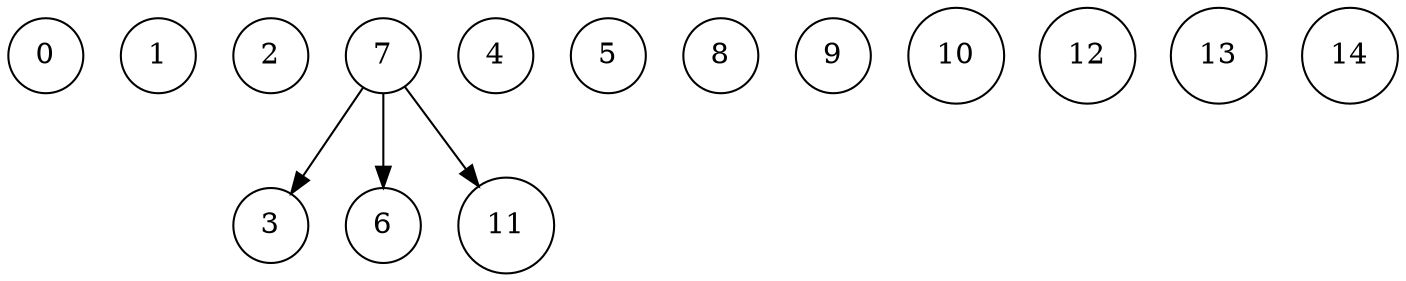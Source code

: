 digraph G {
splines=true;
0 [shape=circle, label=0]
1 [shape=circle, label=1]
2 [shape=circle, label=2]
3 [shape=circle, label=3]
4 [shape=circle, label=4]
5 [shape=circle, label=5]
6 [shape=circle, label=6]
7 [shape=circle, label=7]
8 [shape=circle, label=8]
9 [shape=circle, label=9]
10 [shape=circle, label=10]
11 [shape=circle, label=11]
12 [shape=circle, label=12]
13 [shape=circle, label=13]
14 [shape=circle, label=14]
7->6;
7->11;
7->3;
}
